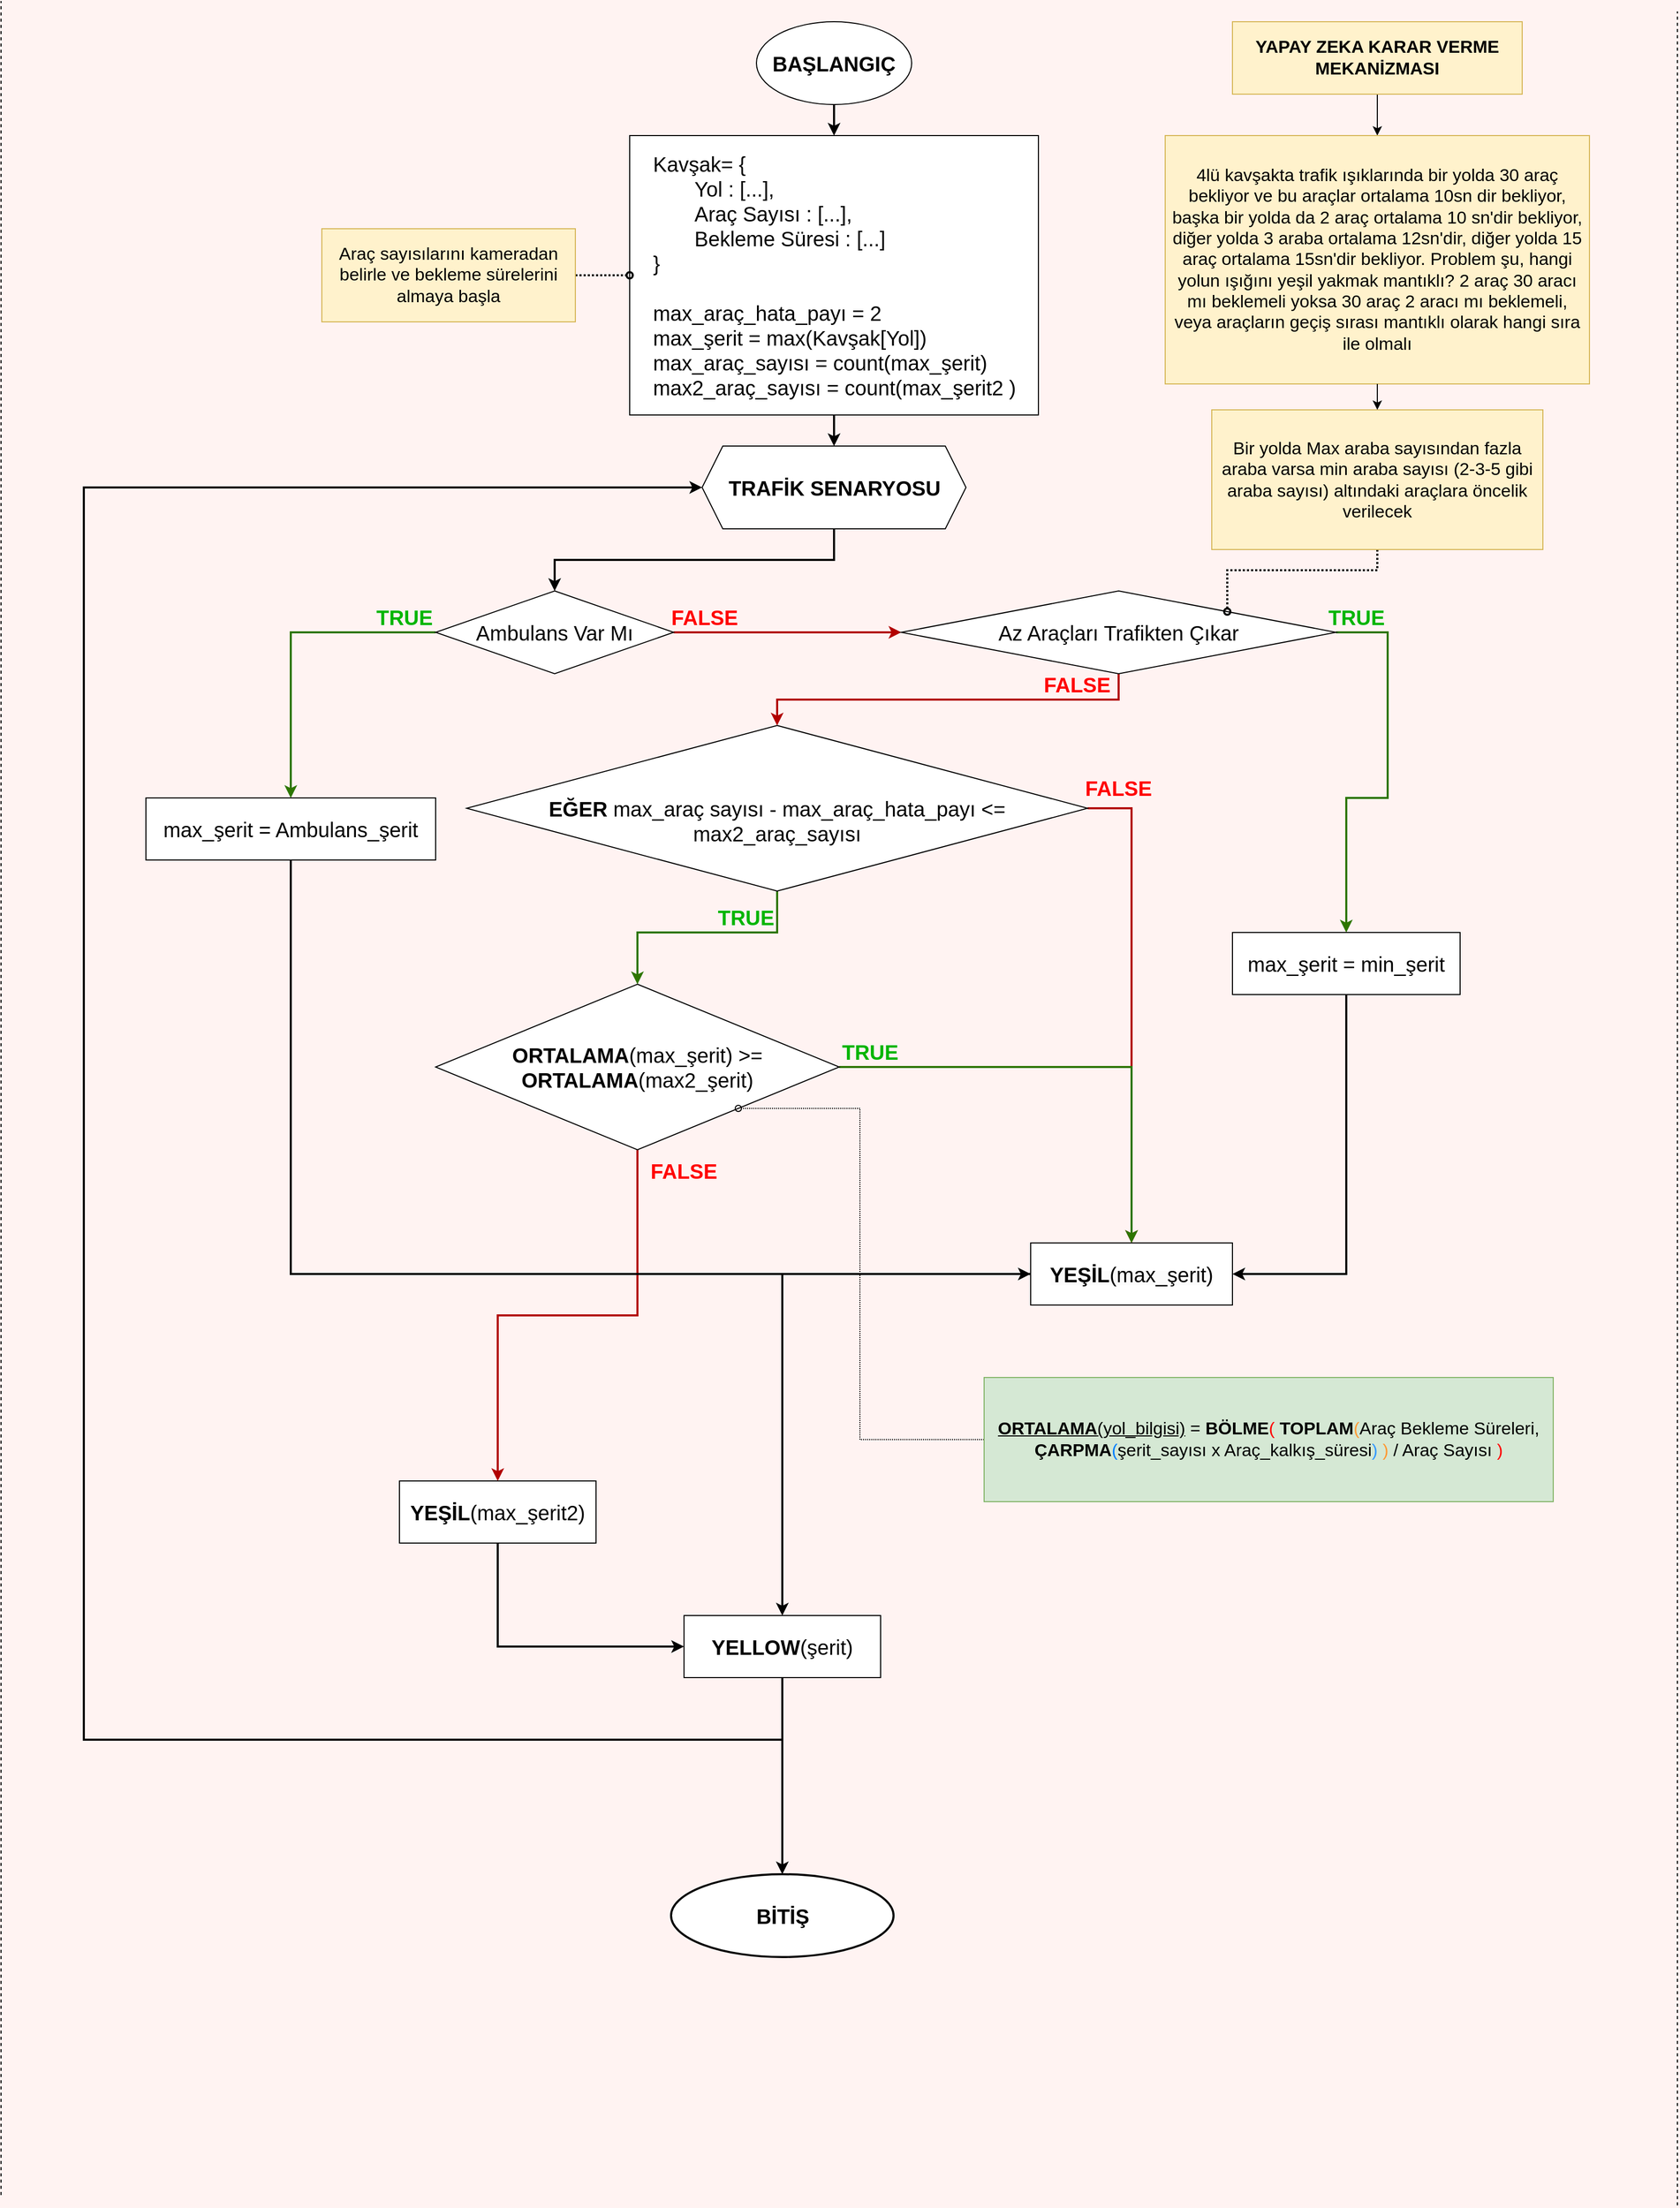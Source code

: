 <mxfile version="24.4.9" type="github">
  <diagram name="Page-1" id="c4acf3e9-155e-7222-9cf6-157b1a14988f">
    <mxGraphModel dx="3000" dy="2591" grid="1" gridSize="10" guides="1" tooltips="1" connect="1" arrows="1" fold="1" page="1" pageScale="1" pageWidth="850" pageHeight="1100" background="#FFF3F2" math="0" shadow="0">
      <root>
        <mxCell id="0" />
        <mxCell id="1" parent="0" />
        <mxCell id="y7w65uzr-BQP8JjFJ-ky-61" value="" style="endArrow=none;dashed=1;html=1;rounded=0;" parent="1" edge="1">
          <mxGeometry width="50" height="50" relative="1" as="geometry">
            <mxPoint x="40" y="1040" as="sourcePoint" />
            <mxPoint x="40" y="-1080" as="targetPoint" />
          </mxGeometry>
        </mxCell>
        <mxCell id="y7w65uzr-BQP8JjFJ-ky-62" value="" style="endArrow=none;dashed=1;html=1;rounded=0;" parent="1" edge="1">
          <mxGeometry width="50" height="50" relative="1" as="geometry">
            <mxPoint x="1660" y="1050" as="sourcePoint" />
            <mxPoint x="1660" y="-1070" as="targetPoint" />
          </mxGeometry>
        </mxCell>
        <mxCell id="6Bizmu3YoD56EzF2CStt-7" style="edgeStyle=orthogonalEdgeStyle;rounded=0;orthogonalLoop=1;jettySize=auto;html=1;exitX=0.5;exitY=1;exitDx=0;exitDy=0;entryX=0.5;entryY=0;entryDx=0;entryDy=0;strokeWidth=2;" edge="1" parent="1" source="6Bizmu3YoD56EzF2CStt-1" target="6Bizmu3YoD56EzF2CStt-3">
          <mxGeometry relative="1" as="geometry" />
        </mxCell>
        <mxCell id="6Bizmu3YoD56EzF2CStt-1" value="&lt;b&gt;&lt;font style=&quot;font-size: 20px;&quot;&gt;BAŞLANGIÇ&lt;/font&gt;&lt;/b&gt;" style="ellipse;whiteSpace=wrap;html=1;" vertex="1" parent="1">
          <mxGeometry x="770" y="-1060" width="150" height="80" as="geometry" />
        </mxCell>
        <mxCell id="6Bizmu3YoD56EzF2CStt-8" style="edgeStyle=orthogonalEdgeStyle;rounded=0;orthogonalLoop=1;jettySize=auto;html=1;exitX=0.5;exitY=1;exitDx=0;exitDy=0;strokeWidth=2;" edge="1" parent="1" source="6Bizmu3YoD56EzF2CStt-3" target="6Bizmu3YoD56EzF2CStt-4">
          <mxGeometry relative="1" as="geometry" />
        </mxCell>
        <mxCell id="6Bizmu3YoD56EzF2CStt-3" value="&lt;div style=&quot;text-align: left;&quot;&gt;&lt;span style=&quot;font-size: 20px; background-color: initial;&quot;&gt;Kavşak= {&lt;/span&gt;&lt;/div&gt;&lt;blockquote style=&quot;margin: 0 0 0 40px; border: none; padding: 0px;&quot;&gt;&lt;div style=&quot;text-align: left;&quot;&gt;&lt;span style=&quot;font-size: 20px; background-color: initial;&quot;&gt;Yol : [...],&lt;/span&gt;&lt;/div&gt;&lt;/blockquote&gt;&lt;blockquote style=&quot;margin: 0 0 0 40px; border: none; padding: 0px;&quot;&gt;&lt;div style=&quot;text-align: left;&quot;&gt;&lt;span style=&quot;font-size: 20px;&quot;&gt;Araç Sayısı : [...],&lt;/span&gt;&lt;/div&gt;&lt;div style=&quot;text-align: left;&quot;&gt;&lt;span style=&quot;font-size: 20px;&quot;&gt;Bekleme Süresi : [...]&lt;/span&gt;&lt;/div&gt;&lt;/blockquote&gt;&lt;div&gt;&lt;div style=&quot;text-align: left;&quot;&gt;&lt;span style=&quot;font-size: 20px; background-color: initial;&quot;&gt;}&lt;/span&gt;&lt;/div&gt;&lt;div style=&quot;text-align: left;&quot;&gt;&lt;span style=&quot;font-size: 20px; background-color: initial;&quot;&gt;&lt;br&gt;&lt;/span&gt;&lt;/div&gt;&lt;span style=&quot;font-size: 20px;&quot;&gt;&lt;div style=&quot;text-align: left;&quot;&gt;&lt;span style=&quot;background-color: initial;&quot;&gt;max_araç_hata_payı = 2&lt;/span&gt;&lt;/div&gt;&lt;/span&gt;&lt;div style=&quot;font-size: 20px;&quot;&gt;&lt;div style=&quot;text-align: left;&quot;&gt;&lt;span style=&quot;background-color: initial;&quot;&gt;max_şerit = max(Kavşak[Yol])&lt;/span&gt;&lt;/div&gt;&lt;div style=&quot;text-align: left;&quot;&gt;&lt;span style=&quot;background-color: initial;&quot;&gt;max_araç_sayısı = count(max_şerit)&lt;/span&gt;&lt;/div&gt;&lt;div style=&quot;text-align: left;&quot;&gt;&lt;span style=&quot;text-align: center;&quot;&gt;max2_araç_sayısı = count(max_şerit2 )&lt;/span&gt;&lt;span style=&quot;background-color: initial;&quot;&gt;&lt;br&gt;&lt;/span&gt;&lt;/div&gt;&lt;/div&gt;&lt;/div&gt;" style="rounded=0;whiteSpace=wrap;html=1;" vertex="1" parent="1">
          <mxGeometry x="647.5" y="-950" width="395" height="270" as="geometry" />
        </mxCell>
        <mxCell id="6Bizmu3YoD56EzF2CStt-15" style="edgeStyle=orthogonalEdgeStyle;rounded=0;orthogonalLoop=1;jettySize=auto;html=1;exitX=0.5;exitY=1;exitDx=0;exitDy=0;entryX=0.5;entryY=0;entryDx=0;entryDy=0;strokeWidth=2;" edge="1" parent="1" source="6Bizmu3YoD56EzF2CStt-4" target="6Bizmu3YoD56EzF2CStt-9">
          <mxGeometry relative="1" as="geometry" />
        </mxCell>
        <mxCell id="6Bizmu3YoD56EzF2CStt-4" value="&lt;b&gt;&lt;font style=&quot;font-size: 20px;&quot;&gt;TRAFİK SENARYOSU&lt;/font&gt;&lt;/b&gt;" style="shape=hexagon;perimeter=hexagonPerimeter2;whiteSpace=wrap;html=1;fixedSize=1;" vertex="1" parent="1">
          <mxGeometry x="717.5" y="-650" width="255" height="80" as="geometry" />
        </mxCell>
        <mxCell id="6Bizmu3YoD56EzF2CStt-6" style="edgeStyle=orthogonalEdgeStyle;rounded=0;orthogonalLoop=1;jettySize=auto;html=1;dashed=1;strokeWidth=2;dashPattern=1 1;endArrow=oval;endFill=0;" edge="1" parent="1" source="6Bizmu3YoD56EzF2CStt-5" target="6Bizmu3YoD56EzF2CStt-3">
          <mxGeometry relative="1" as="geometry" />
        </mxCell>
        <mxCell id="6Bizmu3YoD56EzF2CStt-5" value="&lt;font style=&quot;font-size: 17px;&quot;&gt;Araç sayısılarını kameradan belirle ve bekleme sürelerini almaya başla&lt;/font&gt;" style="text;html=1;align=center;verticalAlign=middle;whiteSpace=wrap;rounded=0;fillColor=#fff2cc;strokeColor=#d6b656;" vertex="1" parent="1">
          <mxGeometry x="350" y="-860" width="245" height="90" as="geometry" />
        </mxCell>
        <mxCell id="6Bizmu3YoD56EzF2CStt-21" style="edgeStyle=orthogonalEdgeStyle;rounded=0;orthogonalLoop=1;jettySize=auto;html=1;exitX=0;exitY=0.5;exitDx=0;exitDy=0;strokeWidth=2;fillColor=#60a917;strokeColor=#2D7600;" edge="1" parent="1" source="6Bizmu3YoD56EzF2CStt-9" target="6Bizmu3YoD56EzF2CStt-20">
          <mxGeometry relative="1" as="geometry" />
        </mxCell>
        <mxCell id="6Bizmu3YoD56EzF2CStt-22" style="edgeStyle=orthogonalEdgeStyle;rounded=0;orthogonalLoop=1;jettySize=auto;html=1;exitX=1;exitY=0.5;exitDx=0;exitDy=0;entryX=0;entryY=0.5;entryDx=0;entryDy=0;strokeWidth=2;fillColor=#e51400;strokeColor=#B20000;" edge="1" parent="1" source="6Bizmu3YoD56EzF2CStt-9" target="6Bizmu3YoD56EzF2CStt-10">
          <mxGeometry relative="1" as="geometry" />
        </mxCell>
        <mxCell id="6Bizmu3YoD56EzF2CStt-9" value="&lt;font style=&quot;font-size: 20px;&quot;&gt;Ambulans Var Mı&lt;/font&gt;" style="rhombus;whiteSpace=wrap;html=1;" vertex="1" parent="1">
          <mxGeometry x="460" y="-510" width="230" height="80" as="geometry" />
        </mxCell>
        <mxCell id="6Bizmu3YoD56EzF2CStt-23" style="edgeStyle=orthogonalEdgeStyle;rounded=0;orthogonalLoop=1;jettySize=auto;html=1;exitX=0.5;exitY=1;exitDx=0;exitDy=0;entryX=0.5;entryY=0;entryDx=0;entryDy=0;strokeWidth=2;fillColor=#e51400;strokeColor=#B20000;" edge="1" parent="1" source="6Bizmu3YoD56EzF2CStt-10" target="6Bizmu3YoD56EzF2CStt-11">
          <mxGeometry relative="1" as="geometry" />
        </mxCell>
        <mxCell id="6Bizmu3YoD56EzF2CStt-40" style="edgeStyle=orthogonalEdgeStyle;rounded=0;orthogonalLoop=1;jettySize=auto;html=1;entryX=0.5;entryY=0;entryDx=0;entryDy=0;strokeWidth=2;fillColor=#60a917;strokeColor=#2D7600;" edge="1" parent="1" source="6Bizmu3YoD56EzF2CStt-10" target="6Bizmu3YoD56EzF2CStt-26">
          <mxGeometry relative="1" as="geometry">
            <Array as="points">
              <mxPoint x="1380" y="-470" />
              <mxPoint x="1380" y="-310" />
              <mxPoint x="1340" y="-310" />
            </Array>
          </mxGeometry>
        </mxCell>
        <mxCell id="6Bizmu3YoD56EzF2CStt-10" value="&lt;span style=&quot;font-size: 20px;&quot;&gt;Az Araçları Trafikten Çıkar&lt;/span&gt;" style="rhombus;whiteSpace=wrap;html=1;" vertex="1" parent="1">
          <mxGeometry x="910" y="-510" width="420" height="80" as="geometry" />
        </mxCell>
        <mxCell id="6Bizmu3YoD56EzF2CStt-38" style="edgeStyle=orthogonalEdgeStyle;rounded=0;orthogonalLoop=1;jettySize=auto;html=1;exitX=1;exitY=0.5;exitDx=0;exitDy=0;strokeWidth=2;fillColor=#e51400;strokeColor=#B20000;" edge="1" parent="1" source="6Bizmu3YoD56EzF2CStt-11" target="6Bizmu3YoD56EzF2CStt-29">
          <mxGeometry relative="1" as="geometry" />
        </mxCell>
        <mxCell id="6Bizmu3YoD56EzF2CStt-44" style="edgeStyle=orthogonalEdgeStyle;rounded=0;orthogonalLoop=1;jettySize=auto;html=1;exitX=0.5;exitY=1;exitDx=0;exitDy=0;strokeWidth=2;fillColor=#60a917;strokeColor=#2D7600;" edge="1" parent="1" source="6Bizmu3YoD56EzF2CStt-11" target="6Bizmu3YoD56EzF2CStt-12">
          <mxGeometry relative="1" as="geometry">
            <Array as="points">
              <mxPoint x="790" y="-180" />
              <mxPoint x="655" y="-180" />
            </Array>
          </mxGeometry>
        </mxCell>
        <mxCell id="6Bizmu3YoD56EzF2CStt-11" value="&lt;font style=&quot;font-size: 20px;&quot;&gt;&lt;br&gt;&lt;b&gt;EĞER &lt;/b&gt;max_araç sayısı - max_araç_hata_payı &amp;lt;= max2_araç_sayısı&lt;/font&gt;" style="rhombus;whiteSpace=wrap;html=1;" vertex="1" parent="1">
          <mxGeometry x="490" y="-380" width="600" height="160" as="geometry" />
        </mxCell>
        <mxCell id="6Bizmu3YoD56EzF2CStt-30" value="" style="edgeStyle=orthogonalEdgeStyle;rounded=0;orthogonalLoop=1;jettySize=auto;html=1;strokeWidth=2;fillColor=#60a917;strokeColor=#2D7600;" edge="1" parent="1" source="6Bizmu3YoD56EzF2CStt-12" target="6Bizmu3YoD56EzF2CStt-29">
          <mxGeometry relative="1" as="geometry" />
        </mxCell>
        <mxCell id="6Bizmu3YoD56EzF2CStt-32" value="" style="edgeStyle=orthogonalEdgeStyle;rounded=0;orthogonalLoop=1;jettySize=auto;html=1;strokeWidth=2;fillColor=#e51400;strokeColor=#B20000;" edge="1" parent="1" source="6Bizmu3YoD56EzF2CStt-12" target="6Bizmu3YoD56EzF2CStt-31">
          <mxGeometry relative="1" as="geometry" />
        </mxCell>
        <mxCell id="6Bizmu3YoD56EzF2CStt-12" value="&lt;font style=&quot;font-size: 20px;&quot;&gt;&lt;b&gt;ORTALAMA&lt;/b&gt;(max_şerit) &amp;gt;= &lt;b&gt;ORTALAMA&lt;/b&gt;(max2_şerit)&lt;/font&gt;" style="rhombus;whiteSpace=wrap;html=1;" vertex="1" parent="1">
          <mxGeometry x="460" y="-130" width="390" height="160" as="geometry" />
        </mxCell>
        <mxCell id="6Bizmu3YoD56EzF2CStt-14" style="edgeStyle=orthogonalEdgeStyle;rounded=0;orthogonalLoop=1;jettySize=auto;html=1;exitX=0.5;exitY=1;exitDx=0;exitDy=0;entryX=1;entryY=0;entryDx=0;entryDy=0;dashed=1;dashPattern=1 1;strokeWidth=2;endArrow=oval;endFill=0;" edge="1" parent="1" source="6Bizmu3YoD56EzF2CStt-13" target="6Bizmu3YoD56EzF2CStt-10">
          <mxGeometry relative="1" as="geometry" />
        </mxCell>
        <mxCell id="6Bizmu3YoD56EzF2CStt-13" value="&lt;font style=&quot;font-size: 17px;&quot;&gt;Bir yolda Max araba sayısından fazla araba varsa min araba sayısı (2-3-5 gibi araba sayısı) altındaki araçlara öncelik verilecek&lt;/font&gt;" style="text;html=1;align=center;verticalAlign=middle;whiteSpace=wrap;rounded=0;fillColor=#fff2cc;strokeColor=#d6b656;" vertex="1" parent="1">
          <mxGeometry x="1210" y="-685" width="320" height="135" as="geometry" />
        </mxCell>
        <mxCell id="6Bizmu3YoD56EzF2CStt-58" style="edgeStyle=orthogonalEdgeStyle;rounded=0;orthogonalLoop=1;jettySize=auto;html=1;entryX=1;entryY=1;entryDx=0;entryDy=0;dashed=1;dashPattern=1 1;endArrow=oval;endFill=0;" edge="1" parent="1" source="6Bizmu3YoD56EzF2CStt-19" target="6Bizmu3YoD56EzF2CStt-12">
          <mxGeometry relative="1" as="geometry">
            <Array as="points">
              <mxPoint x="870" y="310" />
              <mxPoint x="870" y="-10" />
            </Array>
          </mxGeometry>
        </mxCell>
        <mxCell id="6Bizmu3YoD56EzF2CStt-19" value="&lt;font style=&quot;font-size: 17px;&quot;&gt;&lt;u&gt;&lt;b&gt;ORTALAMA&lt;/b&gt;(yol_bilgisi)&lt;/u&gt; = &lt;b&gt;BÖLME&lt;/b&gt;&lt;font color=&quot;#ff0000&quot;&gt;(&lt;/font&gt;&amp;nbsp;&lt;font style=&quot;font-size: 17px;&quot;&gt;&lt;b&gt;TOPLAM&lt;/b&gt;&lt;font color=&quot;#ff9933&quot;&gt;(&lt;/font&gt;Araç Bekleme Süreleri, &lt;b&gt;ÇARPMA&lt;/b&gt;&lt;font color=&quot;#007fff&quot;&gt;(&lt;/font&gt;şerit_sayısı x Araç_kalkış_süresi&lt;font color=&quot;#3399ff&quot;&gt;)&lt;/font&gt; &lt;font color=&quot;#ff9933&quot;&gt;)&lt;/font&gt;&lt;/font&gt;&amp;nbsp;/ Araç Sayısı &lt;font color=&quot;#ff0000&quot;&gt;)&lt;/font&gt;&lt;/font&gt;" style="text;html=1;align=center;verticalAlign=middle;whiteSpace=wrap;rounded=0;fillColor=#d5e8d4;strokeColor=#82b366;" vertex="1" parent="1">
          <mxGeometry x="990" y="250" width="550" height="120" as="geometry" />
        </mxCell>
        <mxCell id="6Bizmu3YoD56EzF2CStt-43" style="edgeStyle=orthogonalEdgeStyle;rounded=0;orthogonalLoop=1;jettySize=auto;html=1;exitX=0.5;exitY=1;exitDx=0;exitDy=0;entryX=0;entryY=0.5;entryDx=0;entryDy=0;strokeWidth=2;" edge="1" parent="1" source="6Bizmu3YoD56EzF2CStt-20" target="6Bizmu3YoD56EzF2CStt-29">
          <mxGeometry relative="1" as="geometry" />
        </mxCell>
        <mxCell id="6Bizmu3YoD56EzF2CStt-20" value="&lt;font style=&quot;font-size: 20px;&quot;&gt;max_şerit = Ambulans_şerit&lt;/font&gt;" style="rounded=0;whiteSpace=wrap;html=1;" vertex="1" parent="1">
          <mxGeometry x="180" y="-310" width="280" height="60" as="geometry" />
        </mxCell>
        <mxCell id="6Bizmu3YoD56EzF2CStt-42" style="edgeStyle=orthogonalEdgeStyle;rounded=0;orthogonalLoop=1;jettySize=auto;html=1;exitX=0.5;exitY=1;exitDx=0;exitDy=0;entryX=1;entryY=0.5;entryDx=0;entryDy=0;strokeWidth=2;" edge="1" parent="1" source="6Bizmu3YoD56EzF2CStt-26" target="6Bizmu3YoD56EzF2CStt-29">
          <mxGeometry relative="1" as="geometry" />
        </mxCell>
        <mxCell id="6Bizmu3YoD56EzF2CStt-26" value="&lt;font style=&quot;font-size: 20px;&quot;&gt;max_şerit = min_şerit&lt;/font&gt;" style="whiteSpace=wrap;html=1;" vertex="1" parent="1">
          <mxGeometry x="1230" y="-180" width="220" height="60" as="geometry" />
        </mxCell>
        <mxCell id="6Bizmu3YoD56EzF2CStt-36" style="edgeStyle=orthogonalEdgeStyle;rounded=0;orthogonalLoop=1;jettySize=auto;html=1;exitX=0;exitY=0.5;exitDx=0;exitDy=0;entryX=0.5;entryY=0;entryDx=0;entryDy=0;strokeWidth=2;" edge="1" parent="1" source="6Bizmu3YoD56EzF2CStt-29" target="6Bizmu3YoD56EzF2CStt-34">
          <mxGeometry relative="1" as="geometry" />
        </mxCell>
        <mxCell id="6Bizmu3YoD56EzF2CStt-29" value="&lt;span style=&quot;color: rgb(0, 0, 0); font-family: Helvetica; font-style: normal; font-variant-ligatures: normal; font-variant-caps: normal; letter-spacing: normal; orphans: 2; text-align: center; text-indent: 0px; text-transform: none; widows: 2; word-spacing: 0px; -webkit-text-stroke-width: 0px; white-space: normal; background-color: rgb(251, 251, 251); text-decoration-thickness: initial; text-decoration-style: initial; text-decoration-color: initial; float: none; display: inline !important;&quot;&gt;&lt;font style=&quot;font-size: 20px;&quot;&gt;&lt;b&gt;YEŞİL&lt;/b&gt;(max_şerit)&lt;/font&gt;&lt;/span&gt;" style="whiteSpace=wrap;html=1;" vertex="1" parent="1">
          <mxGeometry x="1035" y="120" width="195" height="60" as="geometry" />
        </mxCell>
        <mxCell id="6Bizmu3YoD56EzF2CStt-35" value="" style="edgeStyle=orthogonalEdgeStyle;rounded=0;orthogonalLoop=1;jettySize=auto;html=1;strokeWidth=2;" edge="1" parent="1" source="6Bizmu3YoD56EzF2CStt-31" target="6Bizmu3YoD56EzF2CStt-34">
          <mxGeometry relative="1" as="geometry">
            <Array as="points">
              <mxPoint x="520" y="510" />
            </Array>
          </mxGeometry>
        </mxCell>
        <mxCell id="6Bizmu3YoD56EzF2CStt-31" value="&lt;font style=&quot;font-size: 20px;&quot;&gt;&lt;b&gt;YEŞİL&lt;/b&gt;(max_şerit2)&lt;/font&gt;" style="whiteSpace=wrap;html=1;" vertex="1" parent="1">
          <mxGeometry x="425" y="350" width="190" height="60" as="geometry" />
        </mxCell>
        <mxCell id="6Bizmu3YoD56EzF2CStt-46" style="edgeStyle=orthogonalEdgeStyle;rounded=0;orthogonalLoop=1;jettySize=auto;html=1;entryX=0;entryY=0.5;entryDx=0;entryDy=0;strokeWidth=2;" edge="1" parent="1" source="6Bizmu3YoD56EzF2CStt-34" target="6Bizmu3YoD56EzF2CStt-4">
          <mxGeometry relative="1" as="geometry">
            <Array as="points">
              <mxPoint x="795" y="600" />
              <mxPoint x="120" y="600" />
              <mxPoint x="120" y="-610" />
            </Array>
          </mxGeometry>
        </mxCell>
        <mxCell id="6Bizmu3YoD56EzF2CStt-62" value="" style="edgeStyle=orthogonalEdgeStyle;rounded=0;orthogonalLoop=1;jettySize=auto;html=1;strokeWidth=2;" edge="1" parent="1" source="6Bizmu3YoD56EzF2CStt-34" target="6Bizmu3YoD56EzF2CStt-61">
          <mxGeometry relative="1" as="geometry" />
        </mxCell>
        <mxCell id="6Bizmu3YoD56EzF2CStt-34" value="&lt;font style=&quot;font-size: 20px;&quot;&gt;&lt;b&gt;YELLOW&lt;/b&gt;(şerit)&lt;/font&gt;" style="whiteSpace=wrap;html=1;" vertex="1" parent="1">
          <mxGeometry x="700" y="480" width="190" height="60" as="geometry" />
        </mxCell>
        <mxCell id="6Bizmu3YoD56EzF2CStt-47" value="&lt;span&gt;&lt;font color=&quot;#00b500&quot; style=&quot;font-size: 20px;&quot;&gt;TRUE&lt;/font&gt;&lt;/span&gt;" style="text;html=1;align=center;verticalAlign=middle;whiteSpace=wrap;rounded=0;textShadow=0;labelBorderColor=none;labelBackgroundColor=none;fontStyle=1;fillColor=none;strokeColor=none;shadow=0;" vertex="1" parent="1">
          <mxGeometry x="370" y="-510" width="120" height="50" as="geometry" />
        </mxCell>
        <mxCell id="6Bizmu3YoD56EzF2CStt-48" value="&lt;span&gt;&lt;font color=&quot;#ff0000&quot; style=&quot;font-size: 20px;&quot;&gt;FALSE&lt;/font&gt;&lt;/span&gt;" style="text;html=1;align=center;verticalAlign=middle;whiteSpace=wrap;rounded=0;textShadow=0;labelBorderColor=none;labelBackgroundColor=none;fontStyle=1;fillColor=none;strokeColor=none;shadow=0;" vertex="1" parent="1">
          <mxGeometry x="660" y="-510" width="120" height="50" as="geometry" />
        </mxCell>
        <mxCell id="6Bizmu3YoD56EzF2CStt-50" value="&lt;span&gt;&lt;font color=&quot;#00b500&quot; style=&quot;font-size: 20px;&quot;&gt;TRUE&lt;/font&gt;&lt;/span&gt;" style="text;html=1;align=center;verticalAlign=middle;whiteSpace=wrap;rounded=0;textShadow=0;labelBorderColor=none;labelBackgroundColor=none;fontStyle=1;fillColor=none;strokeColor=none;shadow=0;" vertex="1" parent="1">
          <mxGeometry x="1290" y="-510" width="120" height="50" as="geometry" />
        </mxCell>
        <mxCell id="6Bizmu3YoD56EzF2CStt-51" value="&lt;span&gt;&lt;font color=&quot;#ff0000&quot; style=&quot;font-size: 20px;&quot;&gt;FALSE&lt;/font&gt;&lt;/span&gt;" style="text;html=1;align=center;verticalAlign=middle;whiteSpace=wrap;rounded=0;textShadow=0;labelBorderColor=none;labelBackgroundColor=none;fontStyle=1;fillColor=none;strokeColor=none;shadow=0;" vertex="1" parent="1">
          <mxGeometry x="1020" y="-440" width="120" height="40" as="geometry" />
        </mxCell>
        <mxCell id="6Bizmu3YoD56EzF2CStt-52" value="&lt;span&gt;&lt;font color=&quot;#00b500&quot; style=&quot;font-size: 20px;&quot;&gt;TRUE&lt;/font&gt;&lt;/span&gt;" style="text;html=1;align=center;verticalAlign=middle;whiteSpace=wrap;rounded=0;textShadow=0;labelBorderColor=none;labelBackgroundColor=none;fontStyle=1;fillColor=none;strokeColor=none;shadow=0;" vertex="1" parent="1">
          <mxGeometry x="700" y="-220" width="120" height="50" as="geometry" />
        </mxCell>
        <mxCell id="6Bizmu3YoD56EzF2CStt-54" value="&lt;span&gt;&lt;font color=&quot;#ff0000&quot; style=&quot;font-size: 20px;&quot;&gt;FALSE&lt;/font&gt;&lt;/span&gt;" style="text;html=1;align=center;verticalAlign=middle;whiteSpace=wrap;rounded=0;textShadow=0;labelBorderColor=none;labelBackgroundColor=none;fontStyle=1;fillColor=none;strokeColor=none;shadow=0;" vertex="1" parent="1">
          <mxGeometry x="1060" y="-340" width="120" height="40" as="geometry" />
        </mxCell>
        <mxCell id="6Bizmu3YoD56EzF2CStt-55" value="&lt;span&gt;&lt;font color=&quot;#00b500&quot; style=&quot;font-size: 20px;&quot;&gt;TRUE&lt;/font&gt;&lt;/span&gt;" style="text;html=1;align=center;verticalAlign=middle;whiteSpace=wrap;rounded=0;textShadow=0;labelBorderColor=none;labelBackgroundColor=none;fontStyle=1;fillColor=none;strokeColor=none;shadow=0;" vertex="1" parent="1">
          <mxGeometry x="820" y="-90" width="120" height="50" as="geometry" />
        </mxCell>
        <mxCell id="6Bizmu3YoD56EzF2CStt-57" value="&lt;span&gt;&lt;font color=&quot;#ff0000&quot; style=&quot;font-size: 20px;&quot;&gt;FALSE&lt;/font&gt;&lt;/span&gt;" style="text;html=1;align=center;verticalAlign=middle;whiteSpace=wrap;rounded=0;textShadow=0;labelBorderColor=none;labelBackgroundColor=none;fontStyle=1;fillColor=none;strokeColor=none;shadow=0;" vertex="1" parent="1">
          <mxGeometry x="640" y="30" width="120" height="40" as="geometry" />
        </mxCell>
        <mxCell id="6Bizmu3YoD56EzF2CStt-59" value="" style="group" vertex="1" connectable="0" parent="1">
          <mxGeometry x="1165" y="-1060" width="410" height="350" as="geometry" />
        </mxCell>
        <mxCell id="6Bizmu3YoD56EzF2CStt-28" style="edgeStyle=orthogonalEdgeStyle;rounded=0;orthogonalLoop=1;jettySize=auto;html=1;exitX=0.5;exitY=1;exitDx=0;exitDy=0;" edge="1" parent="6Bizmu3YoD56EzF2CStt-59" source="6Bizmu3YoD56EzF2CStt-16" target="6Bizmu3YoD56EzF2CStt-18">
          <mxGeometry relative="1" as="geometry" />
        </mxCell>
        <mxCell id="6Bizmu3YoD56EzF2CStt-16" value="&lt;font style=&quot;font-size: 17px;&quot;&gt;&lt;b&gt;YAPAY ZEKA KARAR VERME MEKANİZMASI&lt;/b&gt;&lt;/font&gt;" style="text;html=1;strokeColor=#d6b656;fillColor=#fff2cc;align=center;verticalAlign=middle;whiteSpace=wrap;rounded=0;" vertex="1" parent="6Bizmu3YoD56EzF2CStt-59">
          <mxGeometry x="65" width="280" height="70" as="geometry" />
        </mxCell>
        <mxCell id="6Bizmu3YoD56EzF2CStt-18" value="&lt;span style=&quot;font-size: 17px;&quot;&gt;4lü kavşakta trafik ışıklarında bir yolda 30 araç bekliyor ve bu araçlar ortalama 10sn dir bekliyor, başka bir yolda da 2 araç ortalama 10 sn&#39;dir bekliyor, diğer yolda 3 araba ortalama 12sn&#39;dir, diğer yolda 15 araç ortalama 15sn&#39;dir bekliyor. Problem şu, hangi yolun ışığını yeşil yakmak mantıklı? 2 araç 30 aracı mı beklemeli yoksa 30 araç 2 aracı mı beklemeli, veya araçların geçiş sırası mantıklı olarak hangi sıra ile olmalı&lt;/span&gt;" style="text;html=1;align=center;verticalAlign=middle;whiteSpace=wrap;rounded=0;fillColor=#fff2cc;strokeColor=#d6b656;" vertex="1" parent="6Bizmu3YoD56EzF2CStt-59">
          <mxGeometry y="110" width="410" height="240" as="geometry" />
        </mxCell>
        <mxCell id="6Bizmu3YoD56EzF2CStt-60" style="edgeStyle=orthogonalEdgeStyle;rounded=0;orthogonalLoop=1;jettySize=auto;html=1;exitX=0.5;exitY=1;exitDx=0;exitDy=0;entryX=0.5;entryY=0;entryDx=0;entryDy=0;" edge="1" parent="1" source="6Bizmu3YoD56EzF2CStt-18" target="6Bizmu3YoD56EzF2CStt-13">
          <mxGeometry relative="1" as="geometry" />
        </mxCell>
        <mxCell id="6Bizmu3YoD56EzF2CStt-61" value="&lt;font style=&quot;font-size: 20px;&quot;&gt;&lt;b&gt;BİTİŞ&lt;/b&gt;&lt;/font&gt;" style="ellipse;whiteSpace=wrap;html=1;strokeWidth=2;" vertex="1" parent="1">
          <mxGeometry x="687.5" y="730" width="215" height="80" as="geometry" />
        </mxCell>
      </root>
    </mxGraphModel>
  </diagram>
</mxfile>
